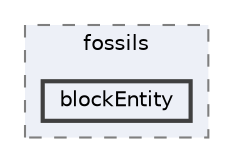 digraph "blockEntity"
{
 // LATEX_PDF_SIZE
  bgcolor="transparent";
  edge [fontname=Helvetica,fontsize=10,labelfontname=Helvetica,labelfontsize=10];
  node [fontname=Helvetica,fontsize=10,shape=box,height=0.2,width=0.4];
  compound=true
  subgraph clusterdir_da3894296a7ddf3bbc6e167d98d32e0a {
    graph [ bgcolor="#edf0f7", pencolor="grey50", label="fossils", fontname=Helvetica,fontsize=10 style="filled,dashed", URL="dir_da3894296a7ddf3bbc6e167d98d32e0a.html",tooltip=""]
  dir_a6ffbb021d3469bc9e62e40a81417a1b [label="blockEntity", fillcolor="#edf0f7", color="grey25", style="filled,bold", URL="dir_a6ffbb021d3469bc9e62e40a81417a1b.html",tooltip=""];
  }
}

